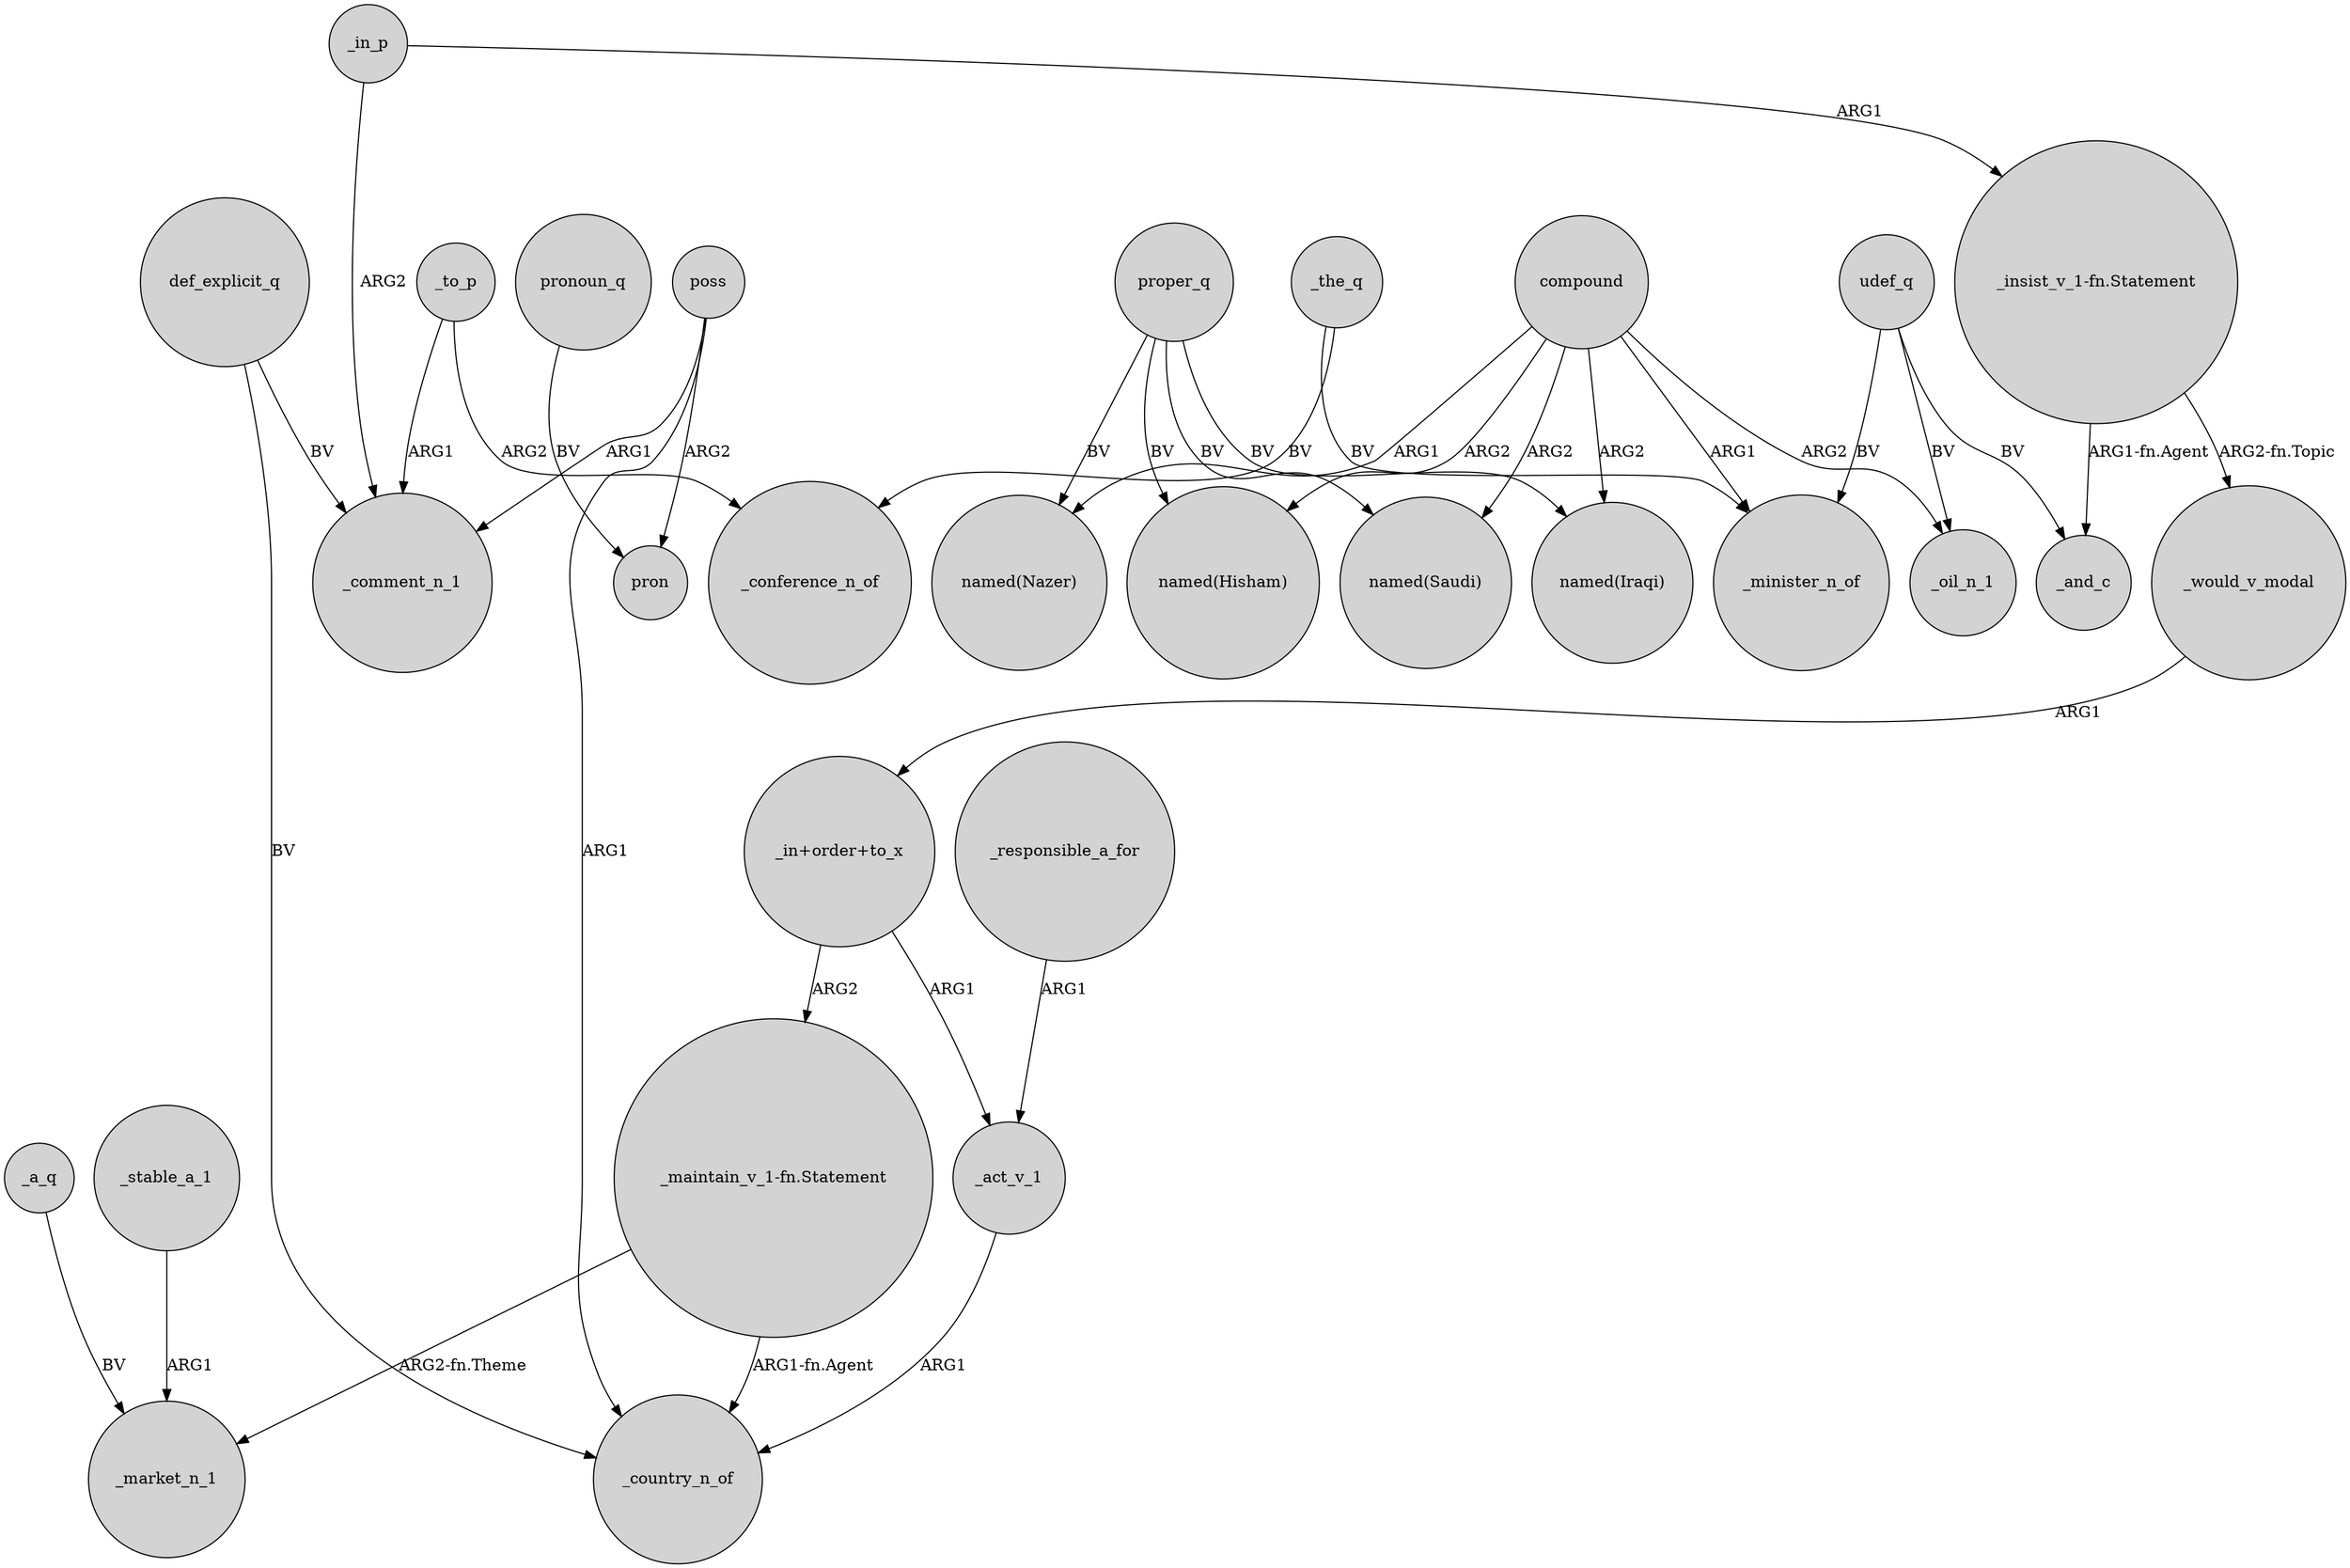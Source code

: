 digraph {
	node [shape=circle style=filled]
	poss -> _comment_n_1 [label=ARG1]
	proper_q -> "named(Iraqi)" [label=BV]
	proper_q -> "named(Nazer)" [label=BV]
	poss -> pron [label=ARG2]
	compound -> "named(Nazer)" [label=ARG1]
	"_insist_v_1-fn.Statement" -> _and_c [label="ARG1-fn.Agent"]
	_stable_a_1 -> _market_n_1 [label=ARG1]
	compound -> "named(Saudi)" [label=ARG2]
	_to_p -> _conference_n_of [label=ARG2]
	_would_v_modal -> "_in+order+to_x" [label=ARG1]
	"_maintain_v_1-fn.Statement" -> _country_n_of [label="ARG1-fn.Agent"]
	proper_q -> "named(Saudi)" [label=BV]
	"_insist_v_1-fn.Statement" -> _would_v_modal [label="ARG2-fn.Topic"]
	"_in+order+to_x" -> "_maintain_v_1-fn.Statement" [label=ARG2]
	compound -> _oil_n_1 [label=ARG2]
	_in_p -> "_insist_v_1-fn.Statement" [label=ARG1]
	pronoun_q -> pron [label=BV]
	"_in+order+to_x" -> _act_v_1 [label=ARG1]
	_the_q -> _minister_n_of [label=BV]
	def_explicit_q -> _country_n_of [label=BV]
	compound -> _minister_n_of [label=ARG1]
	compound -> "named(Hisham)" [label=ARG2]
	_to_p -> _comment_n_1 [label=ARG1]
	_in_p -> _comment_n_1 [label=ARG2]
	poss -> _country_n_of [label=ARG1]
	def_explicit_q -> _comment_n_1 [label=BV]
	udef_q -> _oil_n_1 [label=BV]
	_a_q -> _market_n_1 [label=BV]
	udef_q -> _minister_n_of [label=BV]
	_the_q -> _conference_n_of [label=BV]
	_responsible_a_for -> _act_v_1 [label=ARG1]
	compound -> "named(Iraqi)" [label=ARG2]
	_act_v_1 -> _country_n_of [label=ARG1]
	udef_q -> _and_c [label=BV]
	proper_q -> "named(Hisham)" [label=BV]
	"_maintain_v_1-fn.Statement" -> _market_n_1 [label="ARG2-fn.Theme"]
}
